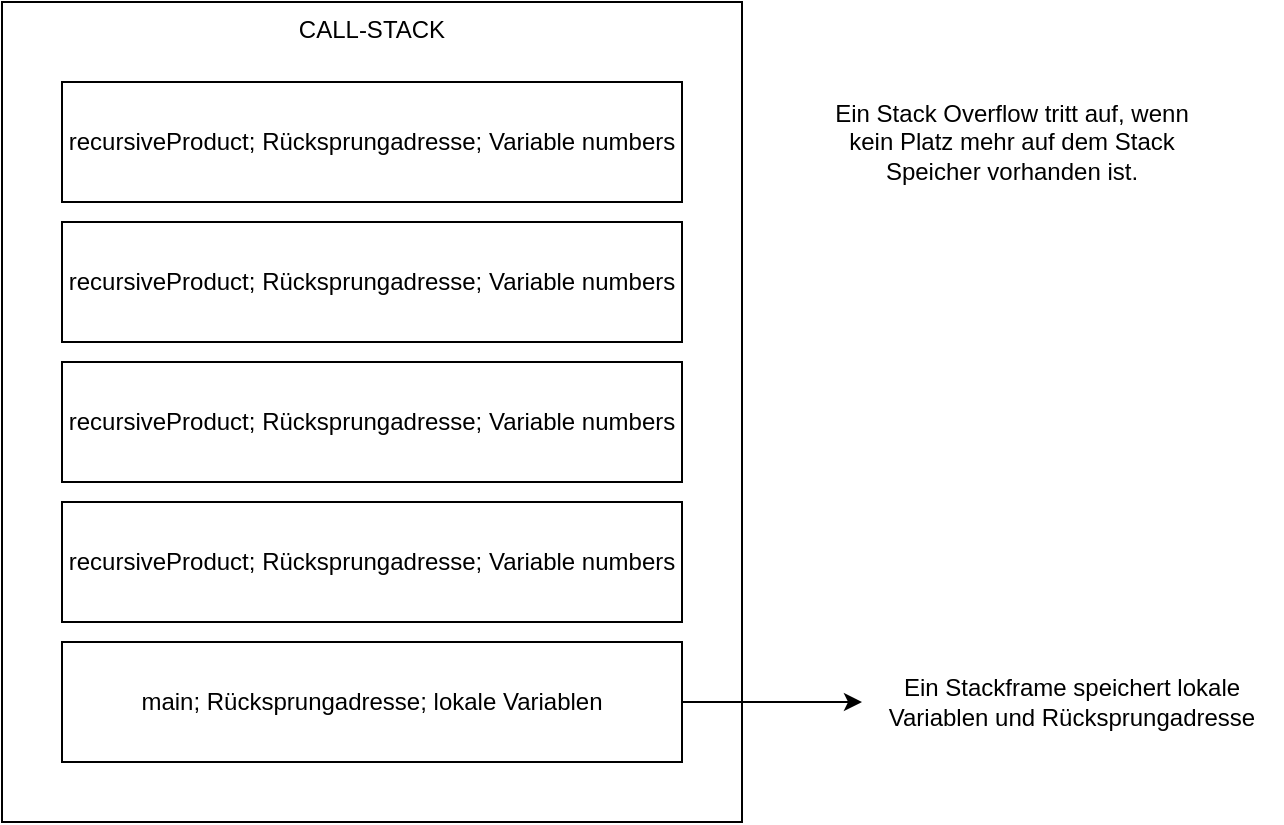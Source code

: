 <mxfile version="24.7.8">
  <diagram name="Seite-1" id="PNWuYKkKZ3tMNX1YbBNH">
    <mxGraphModel dx="989" dy="582" grid="1" gridSize="10" guides="1" tooltips="1" connect="1" arrows="1" fold="1" page="1" pageScale="1" pageWidth="827" pageHeight="1169" math="0" shadow="0">
      <root>
        <mxCell id="0" />
        <mxCell id="1" parent="0" />
        <mxCell id="eUOTx62fgxGSybyBBGa7-1" value="CALL-STACK" style="rounded=0;whiteSpace=wrap;html=1;verticalAlign=top;" vertex="1" parent="1">
          <mxGeometry x="90" y="70" width="370" height="410" as="geometry" />
        </mxCell>
        <mxCell id="eUOTx62fgxGSybyBBGa7-4" style="edgeStyle=orthogonalEdgeStyle;rounded=0;orthogonalLoop=1;jettySize=auto;html=1;" edge="1" parent="1" source="eUOTx62fgxGSybyBBGa7-2" target="eUOTx62fgxGSybyBBGa7-3">
          <mxGeometry relative="1" as="geometry" />
        </mxCell>
        <mxCell id="eUOTx62fgxGSybyBBGa7-2" value="main; Rücksprungadresse; lokale Variablen" style="rounded=0;whiteSpace=wrap;html=1;" vertex="1" parent="1">
          <mxGeometry x="120" y="390" width="310" height="60" as="geometry" />
        </mxCell>
        <mxCell id="eUOTx62fgxGSybyBBGa7-3" value="Ein Stackframe speichert lokale Variablen und Rücksprungadresse" style="text;html=1;align=center;verticalAlign=middle;whiteSpace=wrap;rounded=0;" vertex="1" parent="1">
          <mxGeometry x="520" y="405" width="210" height="30" as="geometry" />
        </mxCell>
        <mxCell id="eUOTx62fgxGSybyBBGa7-5" value="recursiveProduct; Rücksprungadresse; Variable numbers" style="rounded=0;whiteSpace=wrap;html=1;" vertex="1" parent="1">
          <mxGeometry x="120" y="320" width="310" height="60" as="geometry" />
        </mxCell>
        <mxCell id="eUOTx62fgxGSybyBBGa7-6" value="recursiveProduct; Rücksprungadresse; Variable numbers" style="rounded=0;whiteSpace=wrap;html=1;" vertex="1" parent="1">
          <mxGeometry x="120" y="250" width="310" height="60" as="geometry" />
        </mxCell>
        <mxCell id="eUOTx62fgxGSybyBBGa7-7" value="recursiveProduct; Rücksprungadresse; Variable numbers" style="rounded=0;whiteSpace=wrap;html=1;" vertex="1" parent="1">
          <mxGeometry x="120" y="180" width="310" height="60" as="geometry" />
        </mxCell>
        <mxCell id="eUOTx62fgxGSybyBBGa7-8" value="recursiveProduct; Rücksprungadresse; Variable numbers" style="rounded=0;whiteSpace=wrap;html=1;" vertex="1" parent="1">
          <mxGeometry x="120" y="110" width="310" height="60" as="geometry" />
        </mxCell>
        <mxCell id="eUOTx62fgxGSybyBBGa7-9" value="Ein Stack Overflow tritt auf, wenn&lt;div&gt;kein Platz mehr auf dem Stack Speicher vorhanden ist.&lt;/div&gt;" style="text;html=1;align=center;verticalAlign=middle;whiteSpace=wrap;rounded=0;" vertex="1" parent="1">
          <mxGeometry x="490" y="110" width="210" height="60" as="geometry" />
        </mxCell>
      </root>
    </mxGraphModel>
  </diagram>
</mxfile>
